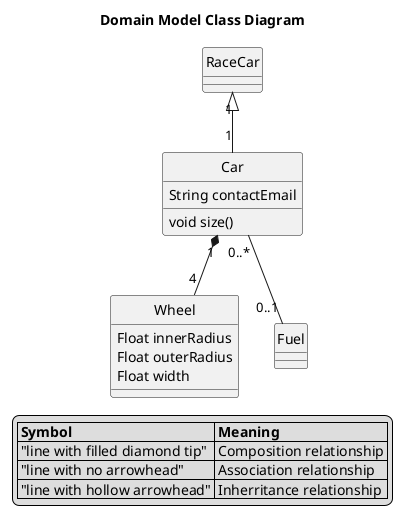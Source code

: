 @startuml Domain Model Class Diagram
hide circle

' ------ TEMPLATE STARTS HERE -------
'/'
title Domain Model Class Diagram

' Define a class
class Car{
    ' member variables
    String contactEmail 

    ' member functions (end in parentheses)
    void size() 
}

class Wheel{
    Float innerRadius
    Float outerRadius
    Float width
}

' Filled diamond arrow (composition) defined with *-- 
' Multiplicity is defined with "" on either side of the arrow
Car "1" *-- "4" Wheel
' Hollow arrowhead (inherritance) defined with <|--
RaceCar "1" <|-- "1" Car
' Line with no arrowhead (association) defined with --
Car "0..*" -- "0..1" Fuel

legend
    |= Symbol |= Meaning |
    | "line with filled diamond tip" | Composition relationship |
    | "line with no arrowhead" | Association relationship |
    | "line with hollow arrowhead" | Inherritance relationship |
endlegend
'/

@enduml